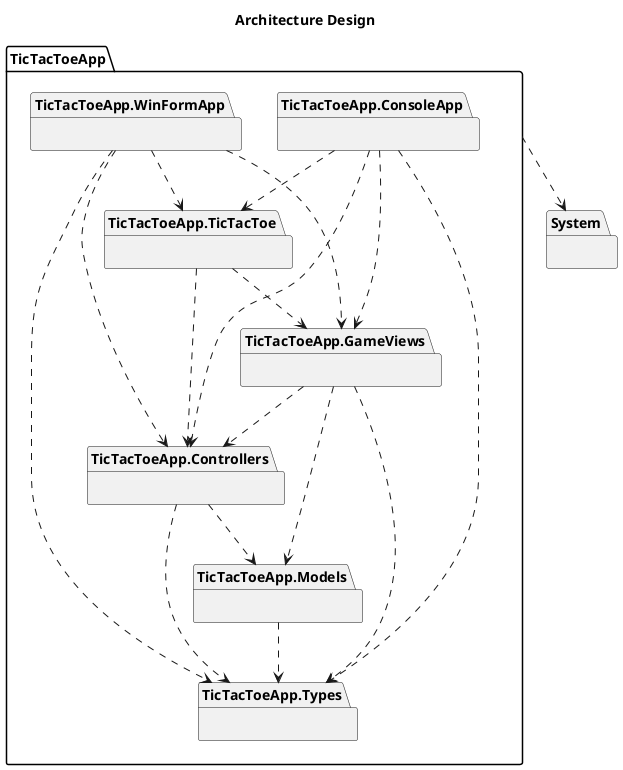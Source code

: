 @startuml Architecture Design
    title Architecture Design

package TicTacToeApp{
    namespace TicTacToe{}
    namespace ConsoleApp{}
    namespace WinFormApp{}
    namespace GameViews{}
    namespace Controllers{}
    namespace Models{}
    namespace Types{}

    ConsoleApp ..> TicTacToe
    ConsoleApp ..> GameViews
    ConsoleApp ..> Controllers
    ConsoleApp ..> Types

    WinFormApp ..> TicTacToe
    WinFormApp ..> GameViews
    WinFormApp ..> Controllers
    WinFormApp ..> Types

    TicTacToe ..> GameViews
    TicTacToe ..> Controllers    

    GameViews ..> Controllers
    GameViews ..> Models
    GameViews ..> Types

    Controllers ..> Models
    Controllers ..> Types

    Models ..> Types
}
TicTacToeApp ..> System

package System{
}

@enduml

@startuml Start Design
    title Start Design

@enduml

@startuml TicTacToe Design
    title TicTacToe Design

package TicTacToeApp{
    namespace TicTacToe{
        abstract TicTacToe{
            +TicTacToe()
            #{abstract}CreateGameView() : IGameView
            +Run()
        }
    }

    namespace Controllers{}

    namespace GameViews{
        interface IGameView
    }

    TicTacToe.TicTacToe *--> Controllers.Logic
    TicTacToe.TicTacToe ..> Controllers.Controller
    TicTacToe.TicTacToe --> GameViews.IGameView
}
@enduml

@startuml ConsoleApp Design
    title ConsoleApp Design

package TicTacToeApp{
    namespace ConsoleApp{
        class Program{
            +CreateGameView() : IGameView
            ~Main(string[])
        }

        namespace Views{
            class ConsoleView{
                ~Visit(StartController)
                ~Visit(PlayController)
                ~Visit(ResumeController) : bool
            }

            class StartView{
                ~Interact(StartController)
            }

            class PlayView{
                ~Interact(PlayController)
            }

            namespace Models{
                class MessageView{
                    ~Write(Message)
                    ~WriteLine(Messsage)
                }

                class GameModePlayerView{
                    ~Read() : int
                    -FindReadGameModePlayerError(gameModePlayers) : Error
                }

                class ErrorView{
                    ~Show(Error)
                }

                class BoardView{
                    ~Show(Controller)
                }

                class TokenView{
                    ~Show(Token)
                }

                abstract PlayerView{
                    ~PlayerView(PlayerType)
                    ~Interact(PlayController)
                    #PutToken()
                    #{abstract}GetCoordinate(Message) : Coordinate
                    #FindToPutTokenError(Coordinate) : Error
                    #MoveToken()
                    #{abstract}FindOriginToMoveToken(coordinate) : Error
                    #{abstract}FindTargetToMoveToken(origin, target) : Error
                }

                class UserPlayerView{
                    ~GetCoordinate(Message) : Coordinate
                    ~FindToPutTokenError(Coordinate) : Error
                    ~FindOriginToMoveToken(Coordinate) : Error
                    ~FindTargetToMoveToken(origin, target) : Error
                }

                class MachinePlayerView{
                    ~GetCoordinate(Message) : Coordinate
                }

                class CoordinateView{
                    ~Read(outString) : Coordinate
                }
            }
        }

        namespace ConsoleIOs{
            class ConsoleIO{
                +ReadInt(outString) : int
                +Write(outString)
            }
        }
    }

    abstract TicTacToe
    interface IGameView
    class Controller
    class StartController
    enum Message
    enum Error
    enum Token
    enum PlayerType
    class Coordinate

    ConsoleApp.Program *--> ConsoleApp.Views.ConsoleView
    ConsoleApp.Program -up-|> TicTacToe

    ConsoleApp.Views.ConsoleView .up.|> IGameView
    ConsoleApp.Views.ConsoleView *--> ConsoleApp.Views.StartView
    ConsoleApp.Views.ConsoleView *--> ConsoleApp.Views.PlayView
    ConsoleApp.Views.ConsoleView *--> ConsoleApp.Views.ResumeView
    ConsoleApp.Views.ConsoleView ..> StartController
    
    ConsoleApp.Views.StartView --> StartController
    ConsoleApp.Views.StartView ..> Message
    ConsoleApp.Views.StartView ..> ConsoleApp.Views.Models.MessageView
    ConsoleApp.Views.StartView ..> ConsoleApp.Views.Models.GameModePlayerView
    ConsoleApp.Views.StartView ..> ConsoleApp.Views.Models.BoardView

    ConsoleApp.Views.PlayView --> PlayController
    ConsoleApp.Views.PlayView ..> Message
    ConsoleApp.Views.PlayView ..> ConsoleApp.Views.Models.MessageView
    ConsoleApp.Views.PlayView ..> ConsoleApp.Views.Models.BoardView
    ConsoleApp.Views.PlayView ..> ConsoleApp.Views.Models.PlayerView
    ConsoleApp.Views.PlayView ..> PlayerType

    ConsoleApp.Views.Models.PlayerView ..> PlayController
    ConsoleApp.Views.Models.PlayerView <|-- ConsoleApp.Views.Models.UserPlayerView
    ConsoleApp.Views.Models.PlayerView <|-- ConsoleApp.Views.Models.MachinePlayerView
    ConsoleApp.Views.Models.PlayerView ..> Error
    ConsoleApp.Views.Models.PlayerView ..> ConsoleApp.Views.Models.ErrorView
    ConsoleApp.Views.Models.PlayerView ..> Message
    ConsoleApp.Views.Models.PlayerView ..> ConsoleApp.Views.Models.MessageView
    ConsoleApp.Views.Models.PlayerView ..> Coordinate
    ConsoleApp.Views.Models.PlayerView ..> ConsoleApp.Views.Models.CoordinateView

    ConsoleApp.Views.Models.MessageView --> Message
    ConsoleApp.Views.Models.MessageView ..> ConsoleApp.ConsoleIOs.ConsoleIO

    ConsoleApp.Views.Models.GameModePlayerView ..> Message
    ConsoleApp.Views.Models.GameModePlayerView ..> Error
    ConsoleApp.Views.Models.GameModePlayerView ..> ConsoleApp.Views.Models.ErrorView
    ConsoleApp.Views.Models.GameModePlayerView ..> ConsoleApp.ConsoleIOs.ConsoleIO    

    ConsoleApp.Views.Models.ErrorView --> Error

    ConsoleApp.Views.Models.BoardView ..> Controller
    ConsoleApp.Views.Models.BoardView ..> Message
    ConsoleApp.Views.Models.BoardView ..> ConsoleApp.Views.Models.MessageView
    ConsoleApp.Views.Models.BoardView ..> ConsoleApp.Views.Models.TokenView
    ConsoleApp.Views.Models.BoardView ..> Coordinate

    ConsoleApp.Views.Models.TokenView ..> ConsoleApp.ConsoleIOs.ConsoleIO   
    ConsoleApp.Views.Models.TokenView --> Token

    ConsoleApp.Views.Models.CoordinateView ..> ConsoleApp.ConsoleIOs.ConsoleIO   
    ConsoleApp.Views.Models.CoordinateView --> Coordinate
}
@enduml

@startuml WinFormApp Design
    title WinFormApp Design

@enduml

@startuml GameViews Design
    title GameViews Design

package TicTacToeApp{
    namespace GameVIews{
        interface IGameView

        abstract ErrorView{
            #{static}ErrorMessages : string[]
            +{abstract}Show(Error)
        }

        enum Message{
            +Title
            +GameModePlayersDetails
            +SelectGameModePlayers
            +ErrorTitle
            +HorizontalLine
            +LeftSideOfSquare
            +RightSideOfSquare
            +CurrentTurn
            +EnterCoordinateToPut
            +EnterOriginCoordinateToMove
            +EnterTargetCoordinateToMove
            +WinnerMessage
            +Resume
            +{static}GetMessage(this Message) : string
        }
    }

    namespace Controller{
        interface IControllerVisitor
    }

    namespace Types{
        enum Error
    }

    GameVIews.IGameView -up-|> Controller.IControllerVisitor
    GameVIews.ErrorView ..> Types.Error
}
@enduml

@startuml Controllers Design
    title Controllers Design

package TicTacToeApp{
    namespace Controllers{
        abstract Controller{
            +Controller(Game, State)
            +{abstract}Accept(IControllerVisitor)
            +GetToken(coordinate) : Token
        }
        Controller <|-- StartController
        Controller <|-- PlayController
        Controller <|-- ResumeController
        Controller ..> IControllerVisitor        

        class StartController{
            +SetGameModePlayers(gameModePlayers)
        }
        
        class PlayController{
            +PlayController()
            +HasToken()
            +PutToken(coordinate)
            +FindPutTokenError(coordinate) : Error
            +MoveToken(origin, target)
            +FindOriginToMoveToken(coordinate) : Error
            +FindTargetToMoveToken(origin, target) : Error
            +Next()
            +IsTicTacToe() : boolean
            +GetCurrent() : Token
            +GetPlayerType() : PlayerTyoe
        }
        
        class ResumeController{
            
        }

        interface IControllerVisitor{
            +Visit(StartController)
            +Visit(PlayController)
            +Visit(ResumeController)
        }
        IControllerVisitor ..> StartController
        IControllerVisitor ..> PlayController
        IControllerVisitor ..> ResumeController

        class Logic{
            -controllersAssoc : Dictionary<StateCode, Controller>
            +Controller : Controller { get; }
            +Logic()
        }
        Logic *--> Controller

    }

    namespace Models{

    }

    Controllers.Controller --> Models.Game
    Controllers.Controller --> Models.State
}
@enduml

@startuml Models Design
    title Models Design

@enduml

@startuml Types Design
    title Types Design

@enduml

